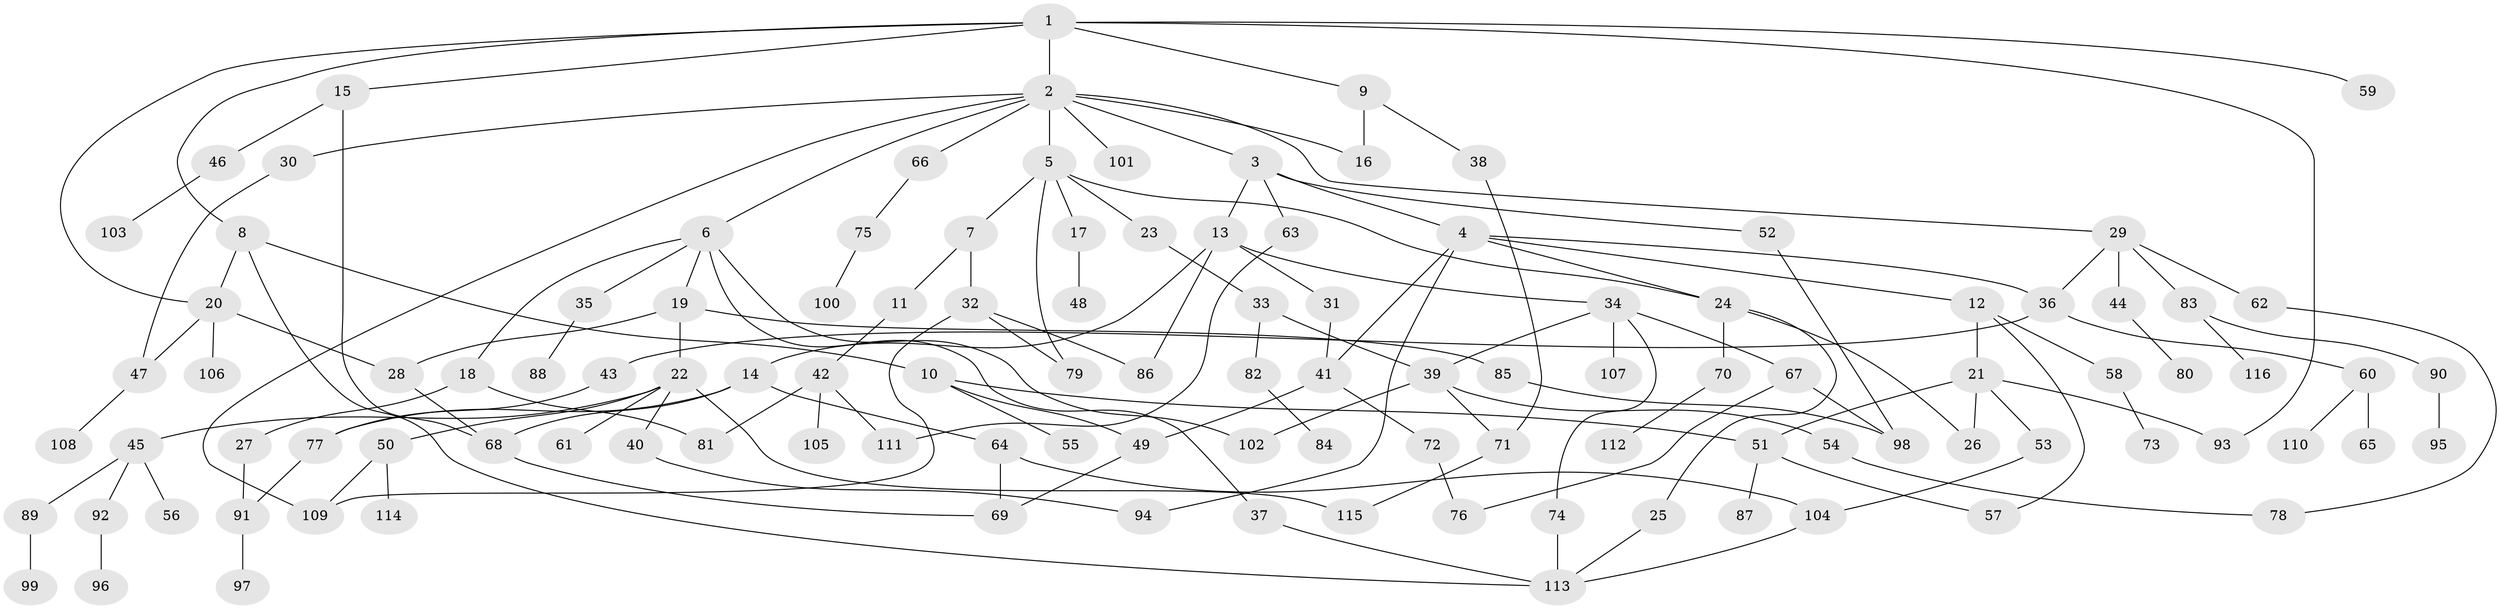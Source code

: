 // coarse degree distribution, {3: 0.2, 2: 0.24285714285714285, 6: 0.05714285714285714, 8: 0.014285714285714285, 4: 0.17142857142857143, 5: 0.1, 1: 0.2, 9: 0.014285714285714285}
// Generated by graph-tools (version 1.1) at 2025/36/03/04/25 23:36:11]
// undirected, 116 vertices, 153 edges
graph export_dot {
  node [color=gray90,style=filled];
  1;
  2;
  3;
  4;
  5;
  6;
  7;
  8;
  9;
  10;
  11;
  12;
  13;
  14;
  15;
  16;
  17;
  18;
  19;
  20;
  21;
  22;
  23;
  24;
  25;
  26;
  27;
  28;
  29;
  30;
  31;
  32;
  33;
  34;
  35;
  36;
  37;
  38;
  39;
  40;
  41;
  42;
  43;
  44;
  45;
  46;
  47;
  48;
  49;
  50;
  51;
  52;
  53;
  54;
  55;
  56;
  57;
  58;
  59;
  60;
  61;
  62;
  63;
  64;
  65;
  66;
  67;
  68;
  69;
  70;
  71;
  72;
  73;
  74;
  75;
  76;
  77;
  78;
  79;
  80;
  81;
  82;
  83;
  84;
  85;
  86;
  87;
  88;
  89;
  90;
  91;
  92;
  93;
  94;
  95;
  96;
  97;
  98;
  99;
  100;
  101;
  102;
  103;
  104;
  105;
  106;
  107;
  108;
  109;
  110;
  111;
  112;
  113;
  114;
  115;
  116;
  1 -- 2;
  1 -- 8;
  1 -- 9;
  1 -- 15;
  1 -- 59;
  1 -- 93;
  1 -- 20;
  2 -- 3;
  2 -- 5;
  2 -- 6;
  2 -- 16;
  2 -- 29;
  2 -- 30;
  2 -- 66;
  2 -- 101;
  2 -- 109;
  3 -- 4;
  3 -- 13;
  3 -- 52;
  3 -- 63;
  4 -- 12;
  4 -- 24;
  4 -- 94;
  4 -- 41;
  4 -- 36;
  5 -- 7;
  5 -- 17;
  5 -- 23;
  5 -- 24;
  5 -- 79;
  6 -- 18;
  6 -- 19;
  6 -- 35;
  6 -- 37;
  6 -- 102;
  7 -- 11;
  7 -- 32;
  8 -- 10;
  8 -- 20;
  8 -- 113;
  9 -- 38;
  9 -- 16;
  10 -- 49;
  10 -- 55;
  10 -- 51;
  11 -- 42;
  12 -- 21;
  12 -- 57;
  12 -- 58;
  13 -- 14;
  13 -- 31;
  13 -- 34;
  13 -- 86;
  14 -- 64;
  14 -- 68;
  14 -- 77;
  15 -- 46;
  15 -- 68;
  17 -- 48;
  18 -- 27;
  18 -- 81;
  19 -- 22;
  19 -- 85;
  19 -- 28;
  20 -- 28;
  20 -- 47;
  20 -- 106;
  21 -- 26;
  21 -- 51;
  21 -- 53;
  21 -- 93;
  22 -- 40;
  22 -- 45;
  22 -- 50;
  22 -- 61;
  22 -- 115;
  23 -- 33;
  24 -- 25;
  24 -- 70;
  24 -- 26;
  25 -- 113;
  27 -- 91;
  28 -- 68;
  29 -- 36;
  29 -- 44;
  29 -- 62;
  29 -- 83;
  30 -- 47;
  31 -- 41;
  32 -- 79;
  32 -- 86;
  32 -- 109;
  33 -- 82;
  33 -- 39;
  34 -- 39;
  34 -- 67;
  34 -- 74;
  34 -- 107;
  35 -- 88;
  36 -- 43;
  36 -- 60;
  37 -- 113;
  38 -- 71;
  39 -- 54;
  39 -- 71;
  39 -- 102;
  40 -- 94;
  41 -- 72;
  41 -- 49;
  42 -- 81;
  42 -- 105;
  42 -- 111;
  43 -- 77;
  44 -- 80;
  45 -- 56;
  45 -- 89;
  45 -- 92;
  46 -- 103;
  47 -- 108;
  49 -- 69;
  50 -- 114;
  50 -- 109;
  51 -- 87;
  51 -- 57;
  52 -- 98;
  53 -- 104;
  54 -- 78;
  58 -- 73;
  60 -- 65;
  60 -- 110;
  62 -- 78;
  63 -- 111;
  64 -- 104;
  64 -- 69;
  66 -- 75;
  67 -- 98;
  67 -- 76;
  68 -- 69;
  70 -- 112;
  71 -- 115;
  72 -- 76;
  74 -- 113;
  75 -- 100;
  77 -- 91;
  82 -- 84;
  83 -- 90;
  83 -- 116;
  85 -- 98;
  89 -- 99;
  90 -- 95;
  91 -- 97;
  92 -- 96;
  104 -- 113;
}
